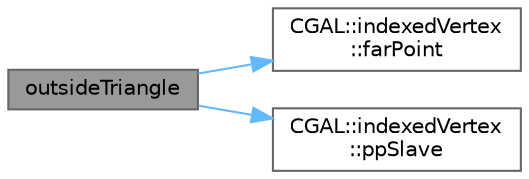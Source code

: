 digraph "outsideTriangle"
{
 // LATEX_PDF_SIZE
  bgcolor="transparent";
  edge [fontname=Helvetica,fontsize=10,labelfontname=Helvetica,labelfontsize=10];
  node [fontname=Helvetica,fontsize=10,shape=box,height=0.2,width=0.4];
  rankdir="LR";
  Node1 [id="Node000001",label="outsideTriangle",height=0.2,width=0.4,color="gray40", fillcolor="grey60", style="filled", fontcolor="black",tooltip=" "];
  Node1 -> Node2 [id="edge1_Node000001_Node000002",color="steelblue1",style="solid",tooltip=" "];
  Node2 [id="Node000002",label="CGAL::indexedVertex\l::farPoint",height=0.2,width=0.4,color="grey40", fillcolor="white", style="filled",URL="$classCGAL_1_1indexedVertex.html#a6810c18800d8e7811ac4625b154c8941",tooltip=" "];
  Node1 -> Node3 [id="edge2_Node000001_Node000003",color="steelblue1",style="solid",tooltip=" "];
  Node3 [id="Node000003",label="CGAL::indexedVertex\l::ppSlave",height=0.2,width=0.4,color="grey40", fillcolor="white", style="filled",URL="$classCGAL_1_1indexedVertex.html#a35b591d1d3910ed85fd53ef389629001",tooltip=" "];
}
